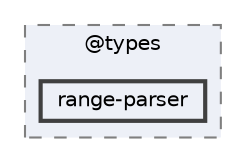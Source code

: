 digraph "pkiclassroomrescheduler/src/main/frontend/node_modules/@types/range-parser"
{
 // LATEX_PDF_SIZE
  bgcolor="transparent";
  edge [fontname=Helvetica,fontsize=10,labelfontname=Helvetica,labelfontsize=10];
  node [fontname=Helvetica,fontsize=10,shape=box,height=0.2,width=0.4];
  compound=true
  subgraph clusterdir_4e994157bc6d0b5f80f6b9b3b1e8b410 {
    graph [ bgcolor="#edf0f7", pencolor="grey50", label="@types", fontname=Helvetica,fontsize=10 style="filled,dashed", URL="dir_4e994157bc6d0b5f80f6b9b3b1e8b410.html",tooltip=""]
  dir_5cac5555ca6709a4ef35495095d47869 [label="range-parser", fillcolor="#edf0f7", color="grey25", style="filled,bold", URL="dir_5cac5555ca6709a4ef35495095d47869.html",tooltip=""];
  }
}
